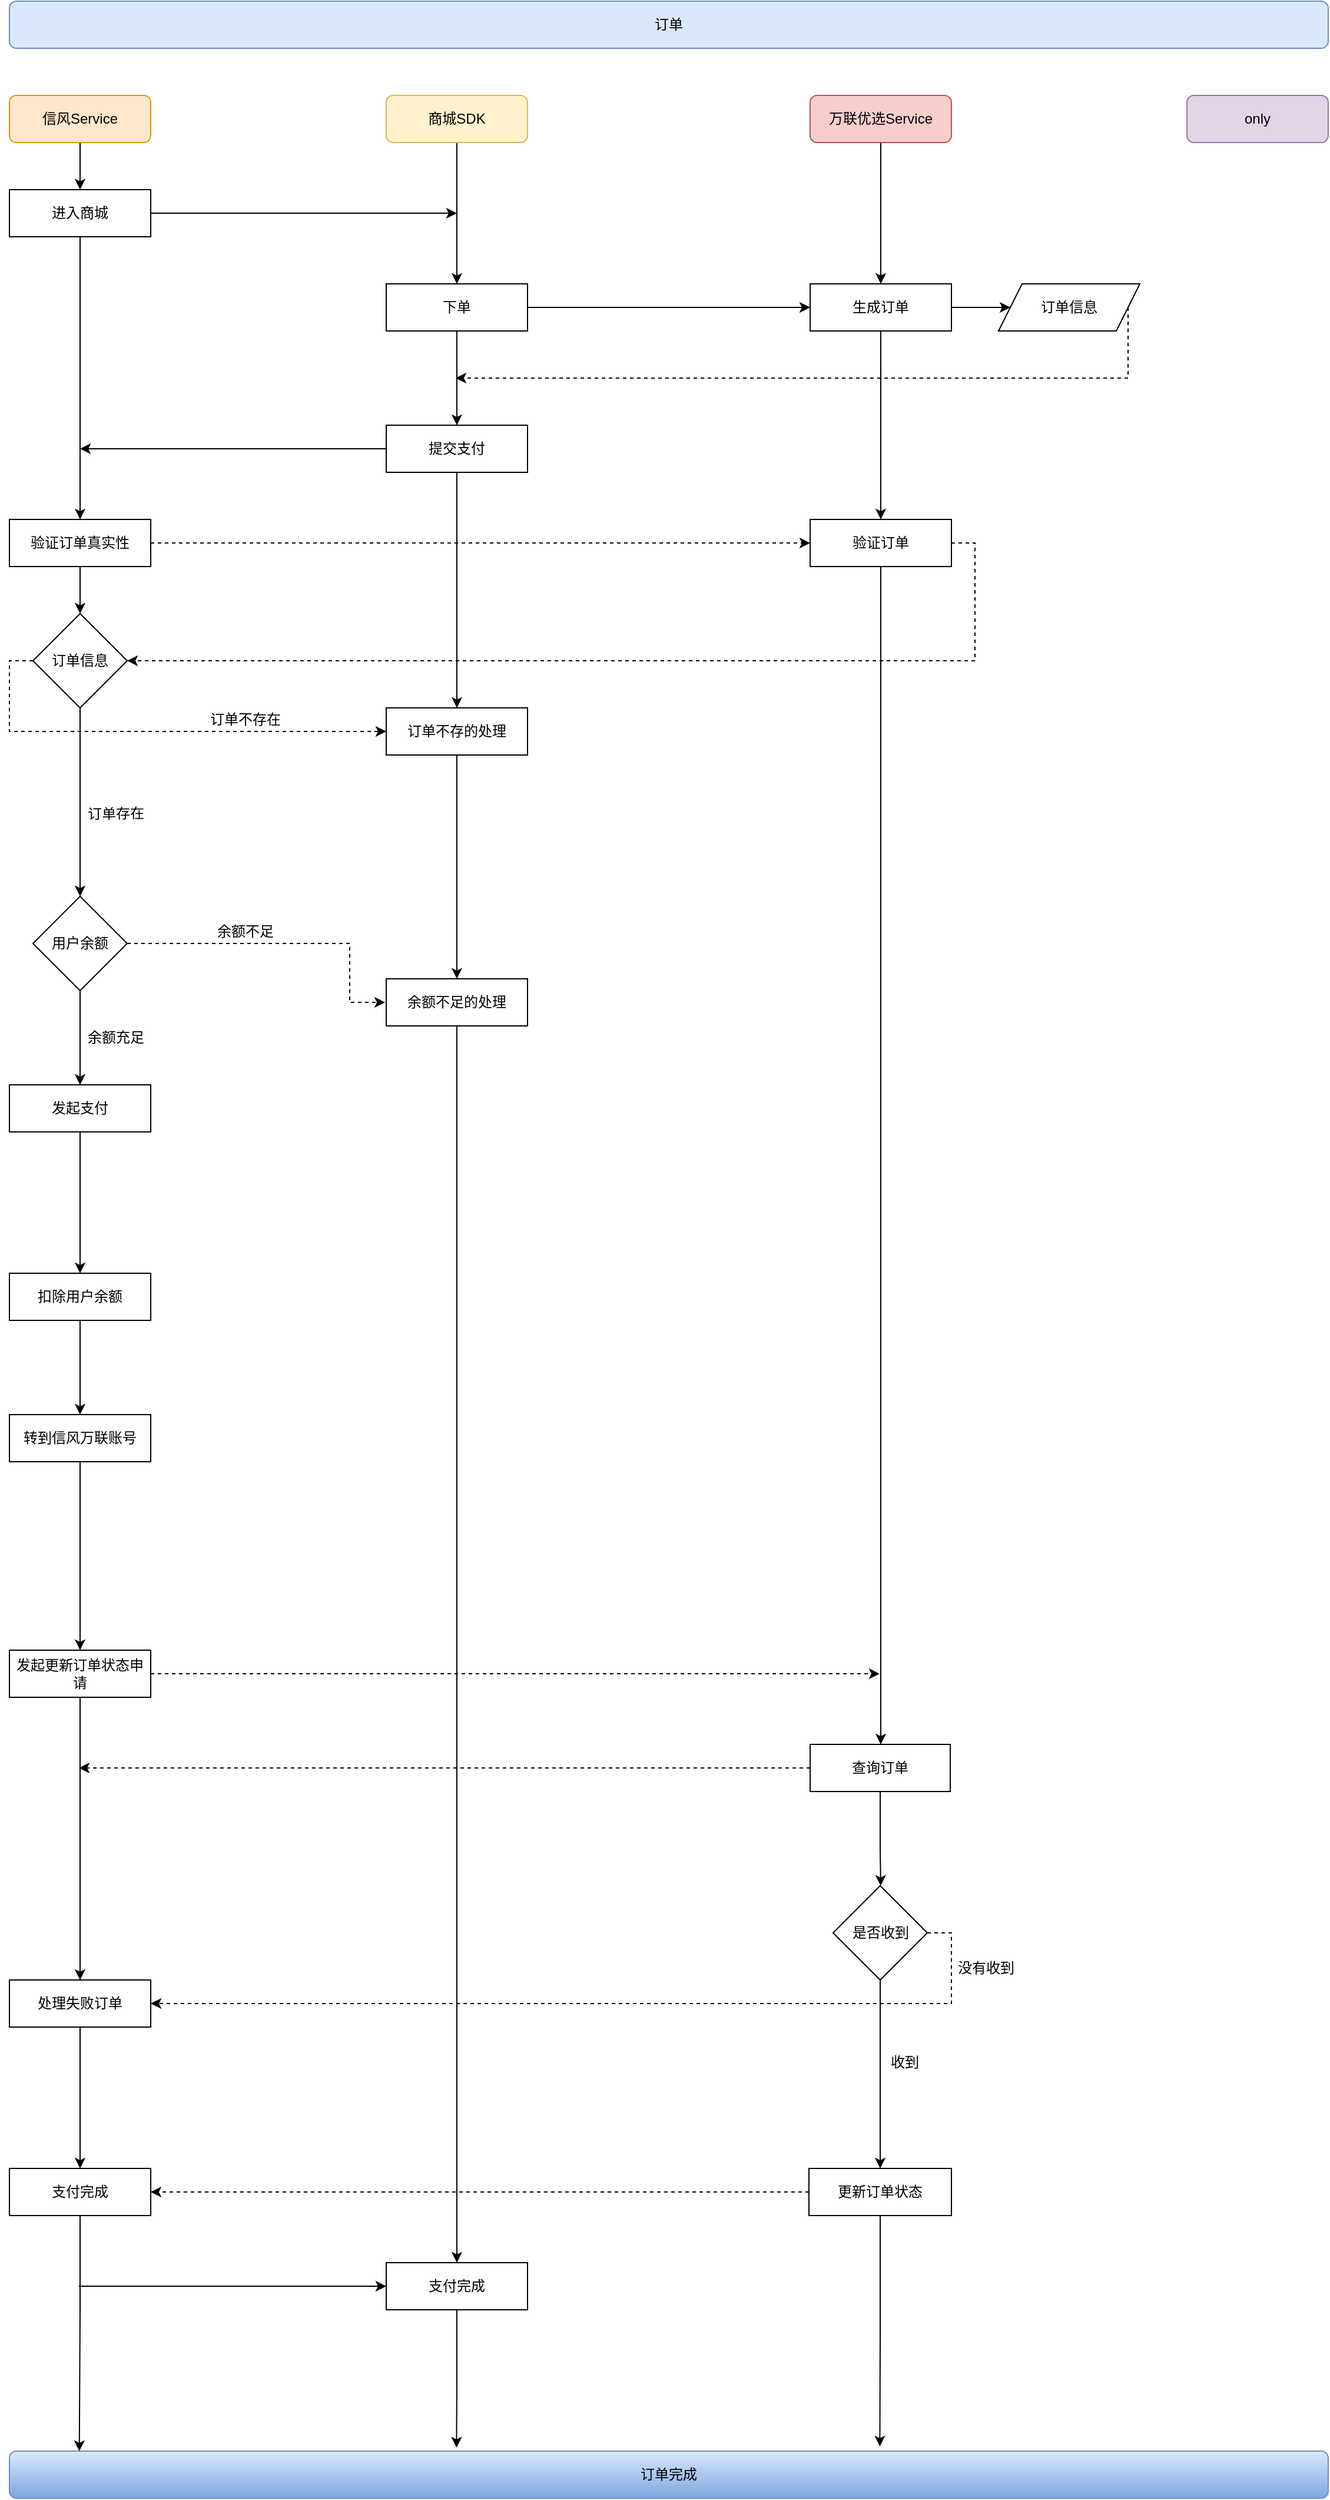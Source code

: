 <mxfile version="13.9.9" type="github" pages="2">
  <diagram id="C5RBs43oDa-KdzZeNtuy" name="订单支付">
    <mxGraphModel dx="1422" dy="794" grid="1" gridSize="10" guides="1" tooltips="1" connect="1" arrows="1" fold="1" page="1" pageScale="1" pageWidth="1200" pageHeight="1920" math="0" shadow="0">
      <root>
        <mxCell id="WIyWlLk6GJQsqaUBKTNV-0" />
        <mxCell id="WIyWlLk6GJQsqaUBKTNV-1" parent="WIyWlLk6GJQsqaUBKTNV-0" />
        <mxCell id="J5XLHRuIDhpoorP-df7e-5" value="订单" style="rounded=1;whiteSpace=wrap;html=1;fontSize=12;glass=0;strokeWidth=1;shadow=0;fillColor=#dae8fc;strokeColor=#6c8ebf;" parent="WIyWlLk6GJQsqaUBKTNV-1" vertex="1">
          <mxGeometry x="81" y="40" width="1120" height="40" as="geometry" />
        </mxCell>
        <mxCell id="-cb7-zarN6fpi-wTe-68-16" style="edgeStyle=orthogonalEdgeStyle;rounded=0;orthogonalLoop=1;jettySize=auto;html=1;exitX=0.5;exitY=1;exitDx=0;exitDy=0;" parent="WIyWlLk6GJQsqaUBKTNV-1" source="-cb7-zarN6fpi-wTe-68-2" edge="1">
          <mxGeometry relative="1" as="geometry">
            <mxPoint x="141" y="200" as="targetPoint" />
          </mxGeometry>
        </mxCell>
        <mxCell id="-cb7-zarN6fpi-wTe-68-2" value="信风Service" style="rounded=1;whiteSpace=wrap;html=1;fillColor=#ffe6cc;strokeColor=#d79b00;" parent="WIyWlLk6GJQsqaUBKTNV-1" vertex="1">
          <mxGeometry x="81" y="120" width="120" height="40" as="geometry" />
        </mxCell>
        <mxCell id="-cb7-zarN6fpi-wTe-68-12" style="edgeStyle=orthogonalEdgeStyle;rounded=0;orthogonalLoop=1;jettySize=auto;html=1;exitX=0.5;exitY=1;exitDx=0;exitDy=0;entryX=0.5;entryY=0;entryDx=0;entryDy=0;" parent="WIyWlLk6GJQsqaUBKTNV-1" source="-cb7-zarN6fpi-wTe-68-3" target="-cb7-zarN6fpi-wTe-68-25" edge="1">
          <mxGeometry relative="1" as="geometry">
            <mxPoint x="821" y="200" as="targetPoint" />
          </mxGeometry>
        </mxCell>
        <mxCell id="-cb7-zarN6fpi-wTe-68-3" value="万联优选Service" style="rounded=1;whiteSpace=wrap;html=1;fillColor=#f8cecc;strokeColor=#b85450;" parent="WIyWlLk6GJQsqaUBKTNV-1" vertex="1">
          <mxGeometry x="761" y="120" width="120" height="40" as="geometry" />
        </mxCell>
        <mxCell id="-cb7-zarN6fpi-wTe-68-13" style="edgeStyle=orthogonalEdgeStyle;rounded=0;orthogonalLoop=1;jettySize=auto;html=1;exitX=0.5;exitY=1;exitDx=0;exitDy=0;" parent="WIyWlLk6GJQsqaUBKTNV-1" source="-cb7-zarN6fpi-wTe-68-4" edge="1">
          <mxGeometry relative="1" as="geometry">
            <mxPoint x="461" y="280" as="targetPoint" />
          </mxGeometry>
        </mxCell>
        <mxCell id="-cb7-zarN6fpi-wTe-68-4" value="商城SDK" style="rounded=1;whiteSpace=wrap;html=1;fillColor=#fff2cc;strokeColor=#d6b656;" parent="WIyWlLk6GJQsqaUBKTNV-1" vertex="1">
          <mxGeometry x="401" y="120" width="120" height="40" as="geometry" />
        </mxCell>
        <mxCell id="J5XLHRuIDhpoorP-df7e-1" value="only" style="rounded=1;whiteSpace=wrap;html=1;fillColor=#e1d5e7;strokeColor=#9673a6;" parent="WIyWlLk6GJQsqaUBKTNV-1" vertex="1">
          <mxGeometry x="1081" y="120" width="120" height="40" as="geometry" />
        </mxCell>
        <mxCell id="-cb7-zarN6fpi-wTe-68-18" style="edgeStyle=orthogonalEdgeStyle;rounded=0;orthogonalLoop=1;jettySize=auto;html=1;exitX=1;exitY=0.5;exitDx=0;exitDy=0;" parent="WIyWlLk6GJQsqaUBKTNV-1" source="-cb7-zarN6fpi-wTe-68-17" edge="1">
          <mxGeometry relative="1" as="geometry">
            <mxPoint x="461" y="220" as="targetPoint" />
          </mxGeometry>
        </mxCell>
        <mxCell id="-cb7-zarN6fpi-wTe-68-35" style="edgeStyle=orthogonalEdgeStyle;rounded=0;orthogonalLoop=1;jettySize=auto;html=1;exitX=0.5;exitY=1;exitDx=0;exitDy=0;strokeColor=#000000;" parent="WIyWlLk6GJQsqaUBKTNV-1" source="-cb7-zarN6fpi-wTe-68-17" edge="1">
          <mxGeometry relative="1" as="geometry">
            <mxPoint x="141" y="480" as="targetPoint" />
          </mxGeometry>
        </mxCell>
        <mxCell id="-cb7-zarN6fpi-wTe-68-17" value="进入商城" style="whiteSpace=wrap;html=1;" parent="WIyWlLk6GJQsqaUBKTNV-1" vertex="1">
          <mxGeometry x="81" y="200" width="120" height="40" as="geometry" />
        </mxCell>
        <mxCell id="-cb7-zarN6fpi-wTe-68-21" style="edgeStyle=orthogonalEdgeStyle;rounded=0;orthogonalLoop=1;jettySize=auto;html=1;exitX=0.5;exitY=1;exitDx=0;exitDy=0;" parent="WIyWlLk6GJQsqaUBKTNV-1" edge="1">
          <mxGeometry relative="1" as="geometry">
            <mxPoint x="461" y="380" as="sourcePoint" />
            <mxPoint x="461" y="380" as="targetPoint" />
          </mxGeometry>
        </mxCell>
        <mxCell id="-cb7-zarN6fpi-wTe-68-22" style="edgeStyle=orthogonalEdgeStyle;rounded=0;orthogonalLoop=1;jettySize=auto;html=1;exitX=0.5;exitY=1;exitDx=0;exitDy=0;" parent="WIyWlLk6GJQsqaUBKTNV-1" edge="1">
          <mxGeometry relative="1" as="geometry">
            <mxPoint x="461" y="380" as="sourcePoint" />
            <mxPoint x="461" y="380" as="targetPoint" />
          </mxGeometry>
        </mxCell>
        <mxCell id="-cb7-zarN6fpi-wTe-68-26" style="edgeStyle=orthogonalEdgeStyle;rounded=0;orthogonalLoop=1;jettySize=auto;html=1;exitX=1;exitY=0.5;exitDx=0;exitDy=0;entryX=0;entryY=0.5;entryDx=0;entryDy=0;" parent="WIyWlLk6GJQsqaUBKTNV-1" source="-cb7-zarN6fpi-wTe-68-24" target="-cb7-zarN6fpi-wTe-68-25" edge="1">
          <mxGeometry relative="1" as="geometry" />
        </mxCell>
        <mxCell id="-cb7-zarN6fpi-wTe-68-29" style="edgeStyle=orthogonalEdgeStyle;rounded=0;orthogonalLoop=1;jettySize=auto;html=1;exitX=0.5;exitY=1;exitDx=0;exitDy=0;" parent="WIyWlLk6GJQsqaUBKTNV-1" source="-cb7-zarN6fpi-wTe-68-24" edge="1">
          <mxGeometry relative="1" as="geometry">
            <mxPoint x="461" y="400" as="targetPoint" />
          </mxGeometry>
        </mxCell>
        <mxCell id="-cb7-zarN6fpi-wTe-68-24" value="下单" style="rounded=0;whiteSpace=wrap;html=1;" parent="WIyWlLk6GJQsqaUBKTNV-1" vertex="1">
          <mxGeometry x="401" y="280" width="120" height="40" as="geometry" />
        </mxCell>
        <mxCell id="-cb7-zarN6fpi-wTe-68-30" style="edgeStyle=orthogonalEdgeStyle;rounded=0;orthogonalLoop=1;jettySize=auto;html=1;exitX=1;exitY=0.5;exitDx=0;exitDy=0;entryX=0;entryY=0.5;entryDx=0;entryDy=0;" parent="WIyWlLk6GJQsqaUBKTNV-1" source="-cb7-zarN6fpi-wTe-68-25" target="-cb7-zarN6fpi-wTe-68-28" edge="1">
          <mxGeometry relative="1" as="geometry" />
        </mxCell>
        <mxCell id="-cb7-zarN6fpi-wTe-68-32" style="edgeStyle=orthogonalEdgeStyle;rounded=0;orthogonalLoop=1;jettySize=auto;html=1;exitX=0.5;exitY=1;exitDx=0;exitDy=0;" parent="WIyWlLk6GJQsqaUBKTNV-1" source="-cb7-zarN6fpi-wTe-68-25" edge="1">
          <mxGeometry relative="1" as="geometry">
            <mxPoint x="821" y="480" as="targetPoint" />
          </mxGeometry>
        </mxCell>
        <mxCell id="-cb7-zarN6fpi-wTe-68-25" value="生成订单" style="whiteSpace=wrap;html=1;" parent="WIyWlLk6GJQsqaUBKTNV-1" vertex="1">
          <mxGeometry x="761" y="280" width="120" height="40" as="geometry" />
        </mxCell>
        <mxCell id="-cb7-zarN6fpi-wTe-68-105" style="edgeStyle=orthogonalEdgeStyle;rounded=0;orthogonalLoop=1;jettySize=auto;html=1;exitX=1;exitY=0.5;exitDx=0;exitDy=0;strokeColor=#000000;dashed=1;" parent="WIyWlLk6GJQsqaUBKTNV-1" source="-cb7-zarN6fpi-wTe-68-28" edge="1">
          <mxGeometry relative="1" as="geometry">
            <mxPoint x="460" y="360" as="targetPoint" />
            <Array as="points">
              <mxPoint x="1031" y="360" />
              <mxPoint x="560" y="360" />
            </Array>
          </mxGeometry>
        </mxCell>
        <mxCell id="-cb7-zarN6fpi-wTe-68-28" value="订单信息" style="shape=parallelogram;perimeter=parallelogramPerimeter;whiteSpace=wrap;html=1;fixedSize=1;" parent="WIyWlLk6GJQsqaUBKTNV-1" vertex="1">
          <mxGeometry x="921" y="280" width="120" height="40" as="geometry" />
        </mxCell>
        <mxCell id="-cb7-zarN6fpi-wTe-68-42" style="edgeStyle=orthogonalEdgeStyle;rounded=0;orthogonalLoop=1;jettySize=auto;html=1;exitX=0.5;exitY=1;exitDx=0;exitDy=0;strokeColor=#000000;entryX=0.5;entryY=0;entryDx=0;entryDy=0;" parent="WIyWlLk6GJQsqaUBKTNV-1" source="-cb7-zarN6fpi-wTe-68-34" target="-cb7-zarN6fpi-wTe-68-62" edge="1">
          <mxGeometry relative="1" as="geometry">
            <mxPoint x="461" y="630" as="targetPoint" />
          </mxGeometry>
        </mxCell>
        <mxCell id="-cb7-zarN6fpi-wTe-68-49" style="edgeStyle=orthogonalEdgeStyle;rounded=0;orthogonalLoop=1;jettySize=auto;html=1;exitX=0;exitY=0.5;exitDx=0;exitDy=0;strokeColor=#000000;" parent="WIyWlLk6GJQsqaUBKTNV-1" source="-cb7-zarN6fpi-wTe-68-34" edge="1">
          <mxGeometry relative="1" as="geometry">
            <mxPoint x="141" y="420" as="targetPoint" />
          </mxGeometry>
        </mxCell>
        <mxCell id="-cb7-zarN6fpi-wTe-68-34" value="提交支付" style="rounded=0;whiteSpace=wrap;html=1;" parent="WIyWlLk6GJQsqaUBKTNV-1" vertex="1">
          <mxGeometry x="401" y="400" width="120" height="40" as="geometry" />
        </mxCell>
        <mxCell id="-cb7-zarN6fpi-wTe-68-52" style="edgeStyle=orthogonalEdgeStyle;rounded=0;orthogonalLoop=1;jettySize=auto;html=1;exitX=1;exitY=0.5;exitDx=0;exitDy=0;strokeColor=#000000;entryX=0;entryY=0.5;entryDx=0;entryDy=0;entryPerimeter=0;dashed=1;" parent="WIyWlLk6GJQsqaUBKTNV-1" source="-cb7-zarN6fpi-wTe-68-51" target="-cb7-zarN6fpi-wTe-68-53" edge="1">
          <mxGeometry relative="1" as="geometry">
            <mxPoint x="751" y="500" as="targetPoint" />
          </mxGeometry>
        </mxCell>
        <mxCell id="-cb7-zarN6fpi-wTe-68-55" style="edgeStyle=orthogonalEdgeStyle;rounded=0;orthogonalLoop=1;jettySize=auto;html=1;exitX=0.5;exitY=1;exitDx=0;exitDy=0;strokeColor=#000000;" parent="WIyWlLk6GJQsqaUBKTNV-1" source="-cb7-zarN6fpi-wTe-68-51" edge="1">
          <mxGeometry relative="1" as="geometry">
            <mxPoint x="141" y="560" as="targetPoint" />
          </mxGeometry>
        </mxCell>
        <mxCell id="-cb7-zarN6fpi-wTe-68-51" value="验证订单真实性" style="rounded=0;whiteSpace=wrap;html=1;" parent="WIyWlLk6GJQsqaUBKTNV-1" vertex="1">
          <mxGeometry x="81" y="480" width="120" height="40" as="geometry" />
        </mxCell>
        <mxCell id="-cb7-zarN6fpi-wTe-68-54" style="edgeStyle=orthogonalEdgeStyle;rounded=0;orthogonalLoop=1;jettySize=auto;html=1;exitX=0.5;exitY=1;exitDx=0;exitDy=0;strokeColor=#000000;" parent="WIyWlLk6GJQsqaUBKTNV-1" source="-cb7-zarN6fpi-wTe-68-53" edge="1">
          <mxGeometry relative="1" as="geometry">
            <mxPoint x="821" y="1520" as="targetPoint" />
          </mxGeometry>
        </mxCell>
        <mxCell id="-cb7-zarN6fpi-wTe-68-57" style="edgeStyle=orthogonalEdgeStyle;rounded=0;orthogonalLoop=1;jettySize=auto;html=1;exitX=1;exitY=0.5;exitDx=0;exitDy=0;dashed=1;strokeColor=#000000;" parent="WIyWlLk6GJQsqaUBKTNV-1" source="-cb7-zarN6fpi-wTe-68-53" target="-cb7-zarN6fpi-wTe-68-56" edge="1">
          <mxGeometry relative="1" as="geometry">
            <mxPoint x="191" y="610" as="targetPoint" />
            <Array as="points">
              <mxPoint x="901" y="500" />
              <mxPoint x="901" y="600" />
            </Array>
          </mxGeometry>
        </mxCell>
        <mxCell id="-cb7-zarN6fpi-wTe-68-53" value="验证订单" style="rounded=0;whiteSpace=wrap;html=1;" parent="WIyWlLk6GJQsqaUBKTNV-1" vertex="1">
          <mxGeometry x="761" y="480" width="120" height="40" as="geometry" />
        </mxCell>
        <mxCell id="-cb7-zarN6fpi-wTe-68-58" style="edgeStyle=orthogonalEdgeStyle;rounded=0;orthogonalLoop=1;jettySize=auto;html=1;exitX=0.5;exitY=1;exitDx=0;exitDy=0;strokeColor=#000000;" parent="WIyWlLk6GJQsqaUBKTNV-1" source="-cb7-zarN6fpi-wTe-68-56" edge="1">
          <mxGeometry relative="1" as="geometry">
            <mxPoint x="141" y="800" as="targetPoint" />
          </mxGeometry>
        </mxCell>
        <mxCell id="-cb7-zarN6fpi-wTe-68-60" style="edgeStyle=orthogonalEdgeStyle;rounded=0;orthogonalLoop=1;jettySize=auto;html=1;exitX=0;exitY=0.5;exitDx=0;exitDy=0;strokeColor=#000000;dashed=1;" parent="WIyWlLk6GJQsqaUBKTNV-1" source="-cb7-zarN6fpi-wTe-68-56" target="-cb7-zarN6fpi-wTe-68-62" edge="1">
          <mxGeometry relative="1" as="geometry">
            <mxPoint x="361" y="670" as="targetPoint" />
            <Array as="points">
              <mxPoint x="81" y="600" />
              <mxPoint x="81" y="660" />
            </Array>
          </mxGeometry>
        </mxCell>
        <mxCell id="-cb7-zarN6fpi-wTe-68-56" value="订单信息" style="rhombus;whiteSpace=wrap;html=1;" parent="WIyWlLk6GJQsqaUBKTNV-1" vertex="1">
          <mxGeometry x="101" y="560" width="80" height="80" as="geometry" />
        </mxCell>
        <mxCell id="-cb7-zarN6fpi-wTe-68-59" value="订单存在" style="text;html=1;align=center;verticalAlign=middle;resizable=0;points=[];autosize=1;rotation=-1;" parent="WIyWlLk6GJQsqaUBKTNV-1" vertex="1">
          <mxGeometry x="141" y="720" width="60" height="20" as="geometry" />
        </mxCell>
        <mxCell id="-cb7-zarN6fpi-wTe-68-61" value="订单不存在" style="text;html=1;align=center;verticalAlign=middle;resizable=0;points=[];autosize=1;" parent="WIyWlLk6GJQsqaUBKTNV-1" vertex="1">
          <mxGeometry x="241" y="640" width="80" height="20" as="geometry" />
        </mxCell>
        <mxCell id="-cb7-zarN6fpi-wTe-68-63" style="edgeStyle=orthogonalEdgeStyle;rounded=0;orthogonalLoop=1;jettySize=auto;html=1;exitX=0.5;exitY=1;exitDx=0;exitDy=0;strokeColor=#000000;entryX=0.5;entryY=0;entryDx=0;entryDy=0;" parent="WIyWlLk6GJQsqaUBKTNV-1" source="-cb7-zarN6fpi-wTe-68-62" target="-cb7-zarN6fpi-wTe-68-67" edge="1">
          <mxGeometry relative="1" as="geometry">
            <mxPoint x="461" y="760" as="targetPoint" />
          </mxGeometry>
        </mxCell>
        <mxCell id="-cb7-zarN6fpi-wTe-68-62" value="订单不存的处理" style="rounded=0;whiteSpace=wrap;html=1;" parent="WIyWlLk6GJQsqaUBKTNV-1" vertex="1">
          <mxGeometry x="401" y="640" width="120" height="40" as="geometry" />
        </mxCell>
        <mxCell id="-cb7-zarN6fpi-wTe-68-69" style="edgeStyle=orthogonalEdgeStyle;rounded=0;orthogonalLoop=1;jettySize=auto;html=1;exitX=0.5;exitY=1;exitDx=0;exitDy=0;strokeColor=#000000;" parent="WIyWlLk6GJQsqaUBKTNV-1" source="-cb7-zarN6fpi-wTe-68-64" edge="1">
          <mxGeometry relative="1" as="geometry">
            <mxPoint x="141" y="960" as="targetPoint" />
          </mxGeometry>
        </mxCell>
        <mxCell id="-cb7-zarN6fpi-wTe-68-108" style="edgeStyle=orthogonalEdgeStyle;rounded=0;orthogonalLoop=1;jettySize=auto;html=1;exitX=1;exitY=0.5;exitDx=0;exitDy=0;dashed=1;strokeColor=#000000;" parent="WIyWlLk6GJQsqaUBKTNV-1" source="-cb7-zarN6fpi-wTe-68-64" edge="1">
          <mxGeometry relative="1" as="geometry">
            <mxPoint x="400" y="890" as="targetPoint" />
            <Array as="points">
              <mxPoint x="370" y="840" />
              <mxPoint x="370" y="890" />
            </Array>
          </mxGeometry>
        </mxCell>
        <mxCell id="-cb7-zarN6fpi-wTe-68-64" value="用户余额" style="rhombus;whiteSpace=wrap;html=1;" parent="WIyWlLk6GJQsqaUBKTNV-1" vertex="1">
          <mxGeometry x="101" y="800" width="80" height="80" as="geometry" />
        </mxCell>
        <mxCell id="-cb7-zarN6fpi-wTe-68-66" value="余额不足" style="text;html=1;align=center;verticalAlign=middle;resizable=0;points=[];autosize=1;" parent="WIyWlLk6GJQsqaUBKTNV-1" vertex="1">
          <mxGeometry x="251" y="820" width="60" height="20" as="geometry" />
        </mxCell>
        <mxCell id="-cb7-zarN6fpi-wTe-68-67" value="余额不足的处理" style="rounded=0;whiteSpace=wrap;html=1;" parent="WIyWlLk6GJQsqaUBKTNV-1" vertex="1">
          <mxGeometry x="401" y="870" width="120" height="40" as="geometry" />
        </mxCell>
        <mxCell id="-cb7-zarN6fpi-wTe-68-70" value="余额充足" style="text;html=1;align=center;verticalAlign=middle;resizable=0;points=[];autosize=1;" parent="WIyWlLk6GJQsqaUBKTNV-1" vertex="1">
          <mxGeometry x="141" y="910" width="60" height="20" as="geometry" />
        </mxCell>
        <mxCell id="qKh8tYnOPHwGFBRru-mF-0" style="edgeStyle=orthogonalEdgeStyle;rounded=0;orthogonalLoop=1;jettySize=auto;html=1;exitX=0.5;exitY=1;exitDx=0;exitDy=0;" edge="1" parent="WIyWlLk6GJQsqaUBKTNV-1" source="-cb7-zarN6fpi-wTe-68-71" target="-cb7-zarN6fpi-wTe-68-86">
          <mxGeometry relative="1" as="geometry" />
        </mxCell>
        <mxCell id="-cb7-zarN6fpi-wTe-68-71" value="发起支付" style="rounded=0;whiteSpace=wrap;html=1;" parent="WIyWlLk6GJQsqaUBKTNV-1" vertex="1">
          <mxGeometry x="81" y="960" width="120" height="40" as="geometry" />
        </mxCell>
        <mxCell id="-cb7-zarN6fpi-wTe-68-87" style="edgeStyle=orthogonalEdgeStyle;rounded=0;orthogonalLoop=1;jettySize=auto;html=1;exitX=0.5;exitY=1;exitDx=0;exitDy=0;strokeColor=#000000;" parent="WIyWlLk6GJQsqaUBKTNV-1" source="-cb7-zarN6fpi-wTe-68-67" edge="1">
          <mxGeometry relative="1" as="geometry">
            <mxPoint x="461" y="1960" as="targetPoint" />
            <mxPoint x="461" y="1220" as="sourcePoint" />
          </mxGeometry>
        </mxCell>
        <mxCell id="qKh8tYnOPHwGFBRru-mF-2" style="edgeStyle=orthogonalEdgeStyle;rounded=0;orthogonalLoop=1;jettySize=auto;html=1;exitX=0.5;exitY=1;exitDx=0;exitDy=0;entryX=0.5;entryY=0;entryDx=0;entryDy=0;" edge="1" parent="WIyWlLk6GJQsqaUBKTNV-1" source="-cb7-zarN6fpi-wTe-68-86" target="qKh8tYnOPHwGFBRru-mF-1">
          <mxGeometry relative="1" as="geometry" />
        </mxCell>
        <mxCell id="-cb7-zarN6fpi-wTe-68-86" value="扣除用户余额" style="rounded=0;whiteSpace=wrap;html=1;" parent="WIyWlLk6GJQsqaUBKTNV-1" vertex="1">
          <mxGeometry x="81" y="1120" width="120" height="40" as="geometry" />
        </mxCell>
        <mxCell id="-cb7-zarN6fpi-wTe-68-91" style="edgeStyle=orthogonalEdgeStyle;rounded=0;orthogonalLoop=1;jettySize=auto;html=1;exitX=1;exitY=0.5;exitDx=0;exitDy=0;strokeColor=#000000;dashed=1;" parent="WIyWlLk6GJQsqaUBKTNV-1" source="-cb7-zarN6fpi-wTe-68-89" edge="1">
          <mxGeometry relative="1" as="geometry">
            <mxPoint x="820" y="1460" as="targetPoint" />
          </mxGeometry>
        </mxCell>
        <mxCell id="-cb7-zarN6fpi-wTe-68-93" style="edgeStyle=orthogonalEdgeStyle;rounded=0;orthogonalLoop=1;jettySize=auto;html=1;exitX=0.5;exitY=1;exitDx=0;exitDy=0;strokeColor=#000000;entryX=0.5;entryY=0;entryDx=0;entryDy=0;" parent="WIyWlLk6GJQsqaUBKTNV-1" source="-cb7-zarN6fpi-wTe-68-89" target="UZ5ZGeH2ipwweB1KEjQ_-11" edge="1">
          <mxGeometry relative="1" as="geometry">
            <mxPoint x="141" y="1710" as="targetPoint" />
          </mxGeometry>
        </mxCell>
        <mxCell id="-cb7-zarN6fpi-wTe-68-89" value="发起更新订单状态申请" style="rounded=0;whiteSpace=wrap;html=1;" parent="WIyWlLk6GJQsqaUBKTNV-1" vertex="1">
          <mxGeometry x="81" y="1440" width="120" height="40" as="geometry" />
        </mxCell>
        <mxCell id="-cb7-zarN6fpi-wTe-68-99" value="订单完成" style="rounded=1;whiteSpace=wrap;html=1;fontSize=12;glass=0;strokeWidth=1;shadow=0;fillColor=#dae8fc;strokeColor=#6c8ebf;gradientColor=#7ea6e0;" parent="WIyWlLk6GJQsqaUBKTNV-1" vertex="1">
          <mxGeometry x="81" y="2120" width="1120" height="40" as="geometry" />
        </mxCell>
        <mxCell id="UZ5ZGeH2ipwweB1KEjQ_-3" style="edgeStyle=orthogonalEdgeStyle;rounded=0;orthogonalLoop=1;jettySize=auto;html=1;exitX=0.5;exitY=1;exitDx=0;exitDy=0;" parent="WIyWlLk6GJQsqaUBKTNV-1" source="UZ5ZGeH2ipwweB1KEjQ_-0" edge="1">
          <mxGeometry relative="1" as="geometry">
            <mxPoint x="821" y="1640" as="targetPoint" />
            <Array as="points">
              <mxPoint x="821" y="1610" />
              <mxPoint x="821" y="1610" />
            </Array>
          </mxGeometry>
        </mxCell>
        <mxCell id="0ls1U6nJ8uNOwXyGQSj9-0" style="edgeStyle=orthogonalEdgeStyle;rounded=0;orthogonalLoop=1;jettySize=auto;html=1;exitX=0;exitY=0.5;exitDx=0;exitDy=0;dashed=1;" parent="WIyWlLk6GJQsqaUBKTNV-1" source="UZ5ZGeH2ipwweB1KEjQ_-0" edge="1">
          <mxGeometry relative="1" as="geometry">
            <mxPoint x="140" y="1540" as="targetPoint" />
          </mxGeometry>
        </mxCell>
        <mxCell id="UZ5ZGeH2ipwweB1KEjQ_-0" value="查询订单" style="whiteSpace=wrap;html=1;" parent="WIyWlLk6GJQsqaUBKTNV-1" vertex="1">
          <mxGeometry x="761" y="1520" width="119" height="40" as="geometry" />
        </mxCell>
        <mxCell id="UZ5ZGeH2ipwweB1KEjQ_-8" style="edgeStyle=orthogonalEdgeStyle;rounded=0;orthogonalLoop=1;jettySize=auto;html=1;exitX=0.5;exitY=1;exitDx=0;exitDy=0;entryX=0.5;entryY=0;entryDx=0;entryDy=0;" parent="WIyWlLk6GJQsqaUBKTNV-1" source="UZ5ZGeH2ipwweB1KEjQ_-5" target="UZ5ZGeH2ipwweB1KEjQ_-14" edge="1">
          <mxGeometry relative="1" as="geometry">
            <mxPoint x="821" y="1800" as="targetPoint" />
            <Array as="points">
              <mxPoint x="821" y="1820" />
              <mxPoint x="821" y="1820" />
            </Array>
          </mxGeometry>
        </mxCell>
        <mxCell id="UZ5ZGeH2ipwweB1KEjQ_-12" style="edgeStyle=orthogonalEdgeStyle;rounded=0;orthogonalLoop=1;jettySize=auto;html=1;exitX=1;exitY=0.5;exitDx=0;exitDy=0;entryX=1;entryY=0.5;entryDx=0;entryDy=0;dashed=1;" parent="WIyWlLk6GJQsqaUBKTNV-1" source="UZ5ZGeH2ipwweB1KEjQ_-5" target="UZ5ZGeH2ipwweB1KEjQ_-11" edge="1">
          <mxGeometry relative="1" as="geometry">
            <mxPoint x="290" y="1745" as="targetPoint" />
            <Array as="points">
              <mxPoint x="881" y="1680" />
              <mxPoint x="881" y="1740" />
            </Array>
          </mxGeometry>
        </mxCell>
        <mxCell id="UZ5ZGeH2ipwweB1KEjQ_-5" value="是否收到" style="rhombus;whiteSpace=wrap;html=1;" parent="WIyWlLk6GJQsqaUBKTNV-1" vertex="1">
          <mxGeometry x="780.5" y="1640" width="80" height="80" as="geometry" />
        </mxCell>
        <mxCell id="UZ5ZGeH2ipwweB1KEjQ_-17" style="edgeStyle=orthogonalEdgeStyle;rounded=0;orthogonalLoop=1;jettySize=auto;html=1;exitX=0.5;exitY=1;exitDx=0;exitDy=0;entryX=0.5;entryY=0;entryDx=0;entryDy=0;" parent="WIyWlLk6GJQsqaUBKTNV-1" source="UZ5ZGeH2ipwweB1KEjQ_-11" target="UZ5ZGeH2ipwweB1KEjQ_-16" edge="1">
          <mxGeometry relative="1" as="geometry" />
        </mxCell>
        <mxCell id="UZ5ZGeH2ipwweB1KEjQ_-11" value="处理失败订单" style="whiteSpace=wrap;html=1;" parent="WIyWlLk6GJQsqaUBKTNV-1" vertex="1">
          <mxGeometry x="81" y="1720" width="120" height="40" as="geometry" />
        </mxCell>
        <mxCell id="UZ5ZGeH2ipwweB1KEjQ_-13" value="没有收到" style="text;html=1;align=center;verticalAlign=middle;resizable=0;points=[];autosize=1;" parent="WIyWlLk6GJQsqaUBKTNV-1" vertex="1">
          <mxGeometry x="880" y="1700" width="60" height="20" as="geometry" />
        </mxCell>
        <mxCell id="UZ5ZGeH2ipwweB1KEjQ_-23" style="edgeStyle=orthogonalEdgeStyle;rounded=0;orthogonalLoop=1;jettySize=auto;html=1;exitX=0;exitY=0.5;exitDx=0;exitDy=0;entryX=1;entryY=0.5;entryDx=0;entryDy=0;dashed=1;" parent="WIyWlLk6GJQsqaUBKTNV-1" source="UZ5ZGeH2ipwweB1KEjQ_-14" target="UZ5ZGeH2ipwweB1KEjQ_-16" edge="1">
          <mxGeometry relative="1" as="geometry" />
        </mxCell>
        <mxCell id="UZ5ZGeH2ipwweB1KEjQ_-27" style="edgeStyle=orthogonalEdgeStyle;rounded=0;orthogonalLoop=1;jettySize=auto;html=1;exitX=0.5;exitY=1;exitDx=0;exitDy=0;entryX=0.66;entryY=-0.1;entryDx=0;entryDy=0;entryPerimeter=0;" parent="WIyWlLk6GJQsqaUBKTNV-1" source="UZ5ZGeH2ipwweB1KEjQ_-14" target="-cb7-zarN6fpi-wTe-68-99" edge="1">
          <mxGeometry relative="1" as="geometry" />
        </mxCell>
        <mxCell id="UZ5ZGeH2ipwweB1KEjQ_-14" value="更新订单状态" style="whiteSpace=wrap;html=1;" parent="WIyWlLk6GJQsqaUBKTNV-1" vertex="1">
          <mxGeometry x="760" y="1880" width="121" height="40" as="geometry" />
        </mxCell>
        <mxCell id="UZ5ZGeH2ipwweB1KEjQ_-21" style="edgeStyle=orthogonalEdgeStyle;rounded=0;orthogonalLoop=1;jettySize=auto;html=1;exitX=0.5;exitY=1;exitDx=0;exitDy=0;entryX=0.053;entryY=0;entryDx=0;entryDy=0;entryPerimeter=0;" parent="WIyWlLk6GJQsqaUBKTNV-1" source="UZ5ZGeH2ipwweB1KEjQ_-16" target="-cb7-zarN6fpi-wTe-68-99" edge="1">
          <mxGeometry relative="1" as="geometry">
            <mxPoint x="140" y="2080" as="targetPoint" />
            <Array as="points">
              <mxPoint x="141" y="2000" />
            </Array>
          </mxGeometry>
        </mxCell>
        <mxCell id="UZ5ZGeH2ipwweB1KEjQ_-16" value="支付完成" style="whiteSpace=wrap;html=1;" parent="WIyWlLk6GJQsqaUBKTNV-1" vertex="1">
          <mxGeometry x="81" y="1880" width="120" height="40" as="geometry" />
        </mxCell>
        <mxCell id="UZ5ZGeH2ipwweB1KEjQ_-19" value="收到" style="text;html=1;align=center;verticalAlign=middle;resizable=0;points=[];autosize=1;" parent="WIyWlLk6GJQsqaUBKTNV-1" vertex="1">
          <mxGeometry x="820.5" y="1780" width="40" height="20" as="geometry" />
        </mxCell>
        <mxCell id="UZ5ZGeH2ipwweB1KEjQ_-26" style="edgeStyle=orthogonalEdgeStyle;rounded=0;orthogonalLoop=1;jettySize=auto;html=1;exitX=0.5;exitY=1;exitDx=0;exitDy=0;entryX=0.339;entryY=-0.075;entryDx=0;entryDy=0;entryPerimeter=0;" parent="WIyWlLk6GJQsqaUBKTNV-1" source="UZ5ZGeH2ipwweB1KEjQ_-20" target="-cb7-zarN6fpi-wTe-68-99" edge="1">
          <mxGeometry relative="1" as="geometry" />
        </mxCell>
        <mxCell id="UZ5ZGeH2ipwweB1KEjQ_-20" value="支付完成" style="whiteSpace=wrap;html=1;" parent="WIyWlLk6GJQsqaUBKTNV-1" vertex="1">
          <mxGeometry x="401" y="1960" width="120" height="40" as="geometry" />
        </mxCell>
        <mxCell id="UZ5ZGeH2ipwweB1KEjQ_-24" value="" style="endArrow=classic;html=1;entryX=0;entryY=0.5;entryDx=0;entryDy=0;" parent="WIyWlLk6GJQsqaUBKTNV-1" target="UZ5ZGeH2ipwweB1KEjQ_-20" edge="1">
          <mxGeometry width="50" height="50" relative="1" as="geometry">
            <mxPoint x="140" y="1980" as="sourcePoint" />
            <mxPoint x="750" y="1990" as="targetPoint" />
          </mxGeometry>
        </mxCell>
        <mxCell id="qKh8tYnOPHwGFBRru-mF-3" style="edgeStyle=orthogonalEdgeStyle;rounded=0;orthogonalLoop=1;jettySize=auto;html=1;exitX=0.5;exitY=1;exitDx=0;exitDy=0;" edge="1" parent="WIyWlLk6GJQsqaUBKTNV-1" source="qKh8tYnOPHwGFBRru-mF-1" target="-cb7-zarN6fpi-wTe-68-89">
          <mxGeometry relative="1" as="geometry" />
        </mxCell>
        <mxCell id="qKh8tYnOPHwGFBRru-mF-1" value="转到信风万联账号" style="whiteSpace=wrap;html=1;" vertex="1" parent="WIyWlLk6GJQsqaUBKTNV-1">
          <mxGeometry x="81" y="1240" width="120" height="40" as="geometry" />
        </mxCell>
      </root>
    </mxGraphModel>
  </diagram>
  <diagram id="kbZ2DYcXC1RZ9mf4_zoG" name="登录授权">
    <mxGraphModel dx="2322" dy="794" grid="1" gridSize="10" guides="1" tooltips="1" connect="1" arrows="1" fold="1" page="1" pageScale="1" pageWidth="900" pageHeight="1600" math="0" shadow="0">
      <root>
        <mxCell id="CIWTvf6S3Ys4PnOb3jQu-0" />
        <mxCell id="CIWTvf6S3Ys4PnOb3jQu-1" parent="CIWTvf6S3Ys4PnOb3jQu-0" />
        <mxCell id="dv6VyUSKySuK1FAYExE9-1" style="edgeStyle=orthogonalEdgeStyle;rounded=0;orthogonalLoop=1;jettySize=auto;html=1;exitX=0.75;exitY=1;exitDx=0;exitDy=0;" edge="1" parent="CIWTvf6S3Ys4PnOb3jQu-1" target="dv6VyUSKySuK1FAYExE9-6">
          <mxGeometry relative="1" as="geometry">
            <Array as="points">
              <mxPoint x="-60" y="110" />
            </Array>
            <mxPoint x="-58.5" y="110" as="sourcePoint" />
          </mxGeometry>
        </mxCell>
        <mxCell id="dv6VyUSKySuK1FAYExE9-4" value="" style="group" vertex="1" connectable="0" parent="CIWTvf6S3Ys4PnOb3jQu-1">
          <mxGeometry x="-539.5" y="50" width="630" height="200" as="geometry" />
        </mxCell>
        <mxCell id="dv6VyUSKySuK1FAYExE9-5" value="信封" style="rounded=0;whiteSpace=wrap;html=1;fillColor=#fff2cc;strokeColor=#d6b656;" vertex="1" parent="dv6VyUSKySuK1FAYExE9-4">
          <mxGeometry x="100" y="140" width="120" height="60" as="geometry" />
        </mxCell>
        <mxCell id="dv6VyUSKySuK1FAYExE9-6" value="万联优选" style="whiteSpace=wrap;html=1;fillColor=#f8cecc;strokeColor=#b85450;" vertex="1" parent="dv6VyUSKySuK1FAYExE9-4">
          <mxGeometry x="411" y="140" width="120" height="60" as="geometry" />
        </mxCell>
        <mxCell id="dv6VyUSKySuK1FAYExE9-39" style="edgeStyle=orthogonalEdgeStyle;rounded=0;orthogonalLoop=1;jettySize=auto;html=1;entryX=0.5;entryY=0;entryDx=0;entryDy=0;" edge="1" parent="dv6VyUSKySuK1FAYExE9-4" target="dv6VyUSKySuK1FAYExE9-5">
          <mxGeometry relative="1" as="geometry">
            <mxPoint x="169.5" y="60" as="sourcePoint" />
            <Array as="points">
              <mxPoint x="158" y="60" />
              <mxPoint x="158" y="100" />
              <mxPoint x="160" y="100" />
            </Array>
          </mxGeometry>
        </mxCell>
        <mxCell id="dv6VyUSKySuK1FAYExE9-7" value="授权" style="rounded=0;whiteSpace=wrap;html=1;fillColor=#dae8fc;strokeColor=#6c8ebf;" vertex="1" parent="dv6VyUSKySuK1FAYExE9-4">
          <mxGeometry width="630" height="60" as="geometry" />
        </mxCell>
        <mxCell id="dv6VyUSKySuK1FAYExE9-9" style="edgeStyle=orthogonalEdgeStyle;rounded=0;orthogonalLoop=1;jettySize=auto;html=1;exitX=0.5;exitY=1;exitDx=0;exitDy=0;" edge="1" parent="CIWTvf6S3Ys4PnOb3jQu-1" source="dv6VyUSKySuK1FAYExE9-11">
          <mxGeometry relative="1" as="geometry">
            <mxPoint x="-60" y="610" as="targetPoint" />
          </mxGeometry>
        </mxCell>
        <mxCell id="dv6VyUSKySuK1FAYExE9-10" style="edgeStyle=orthogonalEdgeStyle;rounded=0;orthogonalLoop=1;jettySize=auto;html=1;exitX=1;exitY=0.5;exitDx=0;exitDy=0;entryX=1;entryY=0.5;entryDx=0;entryDy=0;" edge="1" parent="CIWTvf6S3Ys4PnOb3jQu-1" source="dv6VyUSKySuK1FAYExE9-11" target="dv6VyUSKySuK1FAYExE9-15">
          <mxGeometry relative="1" as="geometry">
            <mxPoint x="130" y="790" as="targetPoint" />
            <Array as="points">
              <mxPoint x="120" y="410" />
              <mxPoint x="120" y="830" />
            </Array>
          </mxGeometry>
        </mxCell>
        <mxCell id="dv6VyUSKySuK1FAYExE9-11" value="验证用户" style="rhombus;whiteSpace=wrap;html=1;" vertex="1" parent="CIWTvf6S3Ys4PnOb3jQu-1">
          <mxGeometry x="-100" y="370" width="80" height="80" as="geometry" />
        </mxCell>
        <mxCell id="dv6VyUSKySuK1FAYExE9-12" style="edgeStyle=orthogonalEdgeStyle;rounded=0;orthogonalLoop=1;jettySize=auto;html=1;exitX=0.5;exitY=1;exitDx=0;exitDy=0;entryX=0.5;entryY=0;entryDx=0;entryDy=0;" edge="1" parent="CIWTvf6S3Ys4PnOb3jQu-1" source="dv6VyUSKySuK1FAYExE9-13" target="dv6VyUSKySuK1FAYExE9-15">
          <mxGeometry relative="1" as="geometry">
            <mxPoint x="-60" y="740" as="targetPoint" />
          </mxGeometry>
        </mxCell>
        <mxCell id="dv6VyUSKySuK1FAYExE9-13" value="注册&lt;br&gt;来源信风" style="rounded=0;whiteSpace=wrap;html=1;" vertex="1" parent="CIWTvf6S3Ys4PnOb3jQu-1">
          <mxGeometry x="-120" y="610" width="120" height="60" as="geometry" />
        </mxCell>
        <mxCell id="dv6VyUSKySuK1FAYExE9-52" style="edgeStyle=orthogonalEdgeStyle;rounded=0;orthogonalLoop=1;jettySize=auto;html=1;exitX=1;exitY=0.833;exitDx=0;exitDy=0;exitPerimeter=0;" edge="1" parent="CIWTvf6S3Ys4PnOb3jQu-1" source="dv6VyUSKySuK1FAYExE9-15" target="dv6VyUSKySuK1FAYExE9-51">
          <mxGeometry relative="1" as="geometry">
            <Array as="points">
              <mxPoint x="70" y="850" />
              <mxPoint x="70" y="920" />
            </Array>
          </mxGeometry>
        </mxCell>
        <mxCell id="dv6VyUSKySuK1FAYExE9-15" value="生成token" style="rounded=0;whiteSpace=wrap;html=1;" vertex="1" parent="CIWTvf6S3Ys4PnOb3jQu-1">
          <mxGeometry x="-120" y="800" width="120" height="60" as="geometry" />
        </mxCell>
        <mxCell id="dv6VyUSKySuK1FAYExE9-16" value="Y" style="text;html=1;align=center;verticalAlign=middle;resizable=0;points=[];autosize=1;" vertex="1" parent="CIWTvf6S3Ys4PnOb3jQu-1">
          <mxGeometry x="40" y="390" width="20" height="20" as="geometry" />
        </mxCell>
        <mxCell id="dv6VyUSKySuK1FAYExE9-17" value="返回token" style="endArrow=classic;html=1;exitX=0;exitY=0.5;exitDx=0;exitDy=0;" edge="1" parent="CIWTvf6S3Ys4PnOb3jQu-1" source="dv6VyUSKySuK1FAYExE9-15">
          <mxGeometry x="0.062" relative="1" as="geometry">
            <mxPoint x="-60" y="930" as="sourcePoint" />
            <mxPoint x="-380" y="830" as="targetPoint" />
            <mxPoint as="offset" />
          </mxGeometry>
        </mxCell>
        <mxCell id="dv6VyUSKySuK1FAYExE9-18" value="" style="group" vertex="1" connectable="0" parent="CIWTvf6S3Ys4PnOb3jQu-1">
          <mxGeometry x="-440" y="1420" width="431" height="60" as="geometry" />
        </mxCell>
        <mxCell id="dv6VyUSKySuK1FAYExE9-19" value="万联优选" style="rounded=0;whiteSpace=wrap;html=1;fillColor=#f8cecc;strokeColor=#b85450;" vertex="1" parent="dv6VyUSKySuK1FAYExE9-18">
          <mxGeometry x="311" width="120" height="60" as="geometry" />
        </mxCell>
        <mxCell id="dv6VyUSKySuK1FAYExE9-20" value="&lt;span&gt;信封&lt;/span&gt;" style="rounded=0;whiteSpace=wrap;html=1;fillColor=#fff2cc;strokeColor=#d6b656;" vertex="1" parent="dv6VyUSKySuK1FAYExE9-18">
          <mxGeometry width="120" height="60" as="geometry" />
        </mxCell>
        <mxCell id="dv6VyUSKySuK1FAYExE9-21" style="edgeStyle=orthogonalEdgeStyle;rounded=0;orthogonalLoop=1;jettySize=auto;html=1;exitX=0;exitY=0.5;exitDx=0;exitDy=0;entryX=0.992;entryY=0.388;entryDx=0;entryDy=0;entryPerimeter=0;" edge="1" parent="CIWTvf6S3Ys4PnOb3jQu-1" source="dv6VyUSKySuK1FAYExE9-23" target="dv6VyUSKySuK1FAYExE9-26">
          <mxGeometry relative="1" as="geometry" />
        </mxCell>
        <mxCell id="dv6VyUSKySuK1FAYExE9-40" style="edgeStyle=orthogonalEdgeStyle;rounded=0;orthogonalLoop=1;jettySize=auto;html=1;exitX=0.5;exitY=1;exitDx=0;exitDy=0;" edge="1" parent="CIWTvf6S3Ys4PnOb3jQu-1" source="dv6VyUSKySuK1FAYExE9-23" target="dv6VyUSKySuK1FAYExE9-29">
          <mxGeometry relative="1" as="geometry" />
        </mxCell>
        <mxCell id="dv6VyUSKySuK1FAYExE9-23" value="登录" style="whiteSpace=wrap;html=1;" vertex="1" parent="CIWTvf6S3Ys4PnOb3jQu-1">
          <mxGeometry x="-440" y="310" width="121" height="60" as="geometry" />
        </mxCell>
        <mxCell id="dv6VyUSKySuK1FAYExE9-24" value="N" style="text;html=1;align=center;verticalAlign=middle;resizable=0;points=[];autosize=1;" vertex="1" parent="CIWTvf6S3Ys4PnOb3jQu-1">
          <mxGeometry x="-50" y="540" width="20" height="20" as="geometry" />
        </mxCell>
        <mxCell id="dv6VyUSKySuK1FAYExE9-25" style="edgeStyle=orthogonalEdgeStyle;rounded=0;orthogonalLoop=1;jettySize=auto;html=1;exitX=0;exitY=0.5;exitDx=0;exitDy=0;dashed=1;entryX=0;entryY=0.5;entryDx=0;entryDy=0;" edge="1" parent="CIWTvf6S3Ys4PnOb3jQu-1" source="dv6VyUSKySuK1FAYExE9-26" target="dv6VyUSKySuK1FAYExE9-11">
          <mxGeometry relative="1" as="geometry">
            <mxPoint x="-120" y="410" as="targetPoint" />
            <Array as="points">
              <mxPoint x="-640" y="350" />
              <mxPoint x="-640" y="410" />
            </Array>
          </mxGeometry>
        </mxCell>
        <mxCell id="dv6VyUSKySuK1FAYExE9-26" value="用户id&lt;br&gt;手机号&lt;br&gt;秘钥" style="shape=document;whiteSpace=wrap;html=1;boundedLbl=1;" vertex="1" parent="CIWTvf6S3Ys4PnOb3jQu-1">
          <mxGeometry x="-620" y="310" width="120" height="80" as="geometry" />
        </mxCell>
        <mxCell id="dv6VyUSKySuK1FAYExE9-27" style="edgeStyle=orthogonalEdgeStyle;rounded=0;orthogonalLoop=1;jettySize=auto;html=1;exitX=0;exitY=0.5;exitDx=0;exitDy=0;entryX=1.008;entryY=0.388;entryDx=0;entryDy=0;entryPerimeter=0;" edge="1" parent="CIWTvf6S3Ys4PnOb3jQu-1" source="dv6VyUSKySuK1FAYExE9-29" target="dv6VyUSKySuK1FAYExE9-31">
          <mxGeometry relative="1" as="geometry" />
        </mxCell>
        <mxCell id="dv6VyUSKySuK1FAYExE9-48" style="edgeStyle=orthogonalEdgeStyle;rounded=0;orthogonalLoop=1;jettySize=auto;html=1;exitX=0.5;exitY=1;exitDx=0;exitDy=0;entryX=0.5;entryY=0;entryDx=0;entryDy=0;" edge="1" parent="CIWTvf6S3Ys4PnOb3jQu-1" source="dv6VyUSKySuK1FAYExE9-29" target="dv6VyUSKySuK1FAYExE9-45">
          <mxGeometry relative="1" as="geometry" />
        </mxCell>
        <mxCell id="dv6VyUSKySuK1FAYExE9-29" value="再次验证" style="rounded=0;whiteSpace=wrap;html=1;" vertex="1" parent="CIWTvf6S3Ys4PnOb3jQu-1">
          <mxGeometry x="-440" y="990" width="120" height="60" as="geometry" />
        </mxCell>
        <mxCell id="dv6VyUSKySuK1FAYExE9-30" style="edgeStyle=orthogonalEdgeStyle;rounded=0;orthogonalLoop=1;jettySize=auto;html=1;exitX=0;exitY=0.5;exitDx=0;exitDy=0;dashed=1;entryX=0;entryY=0.5;entryDx=0;entryDy=0;" edge="1" parent="CIWTvf6S3Ys4PnOb3jQu-1" source="dv6VyUSKySuK1FAYExE9-31" target="dv6VyUSKySuK1FAYExE9-37">
          <mxGeometry relative="1" as="geometry">
            <mxPoint x="-160" y="1100" as="targetPoint" />
            <Array as="points">
              <mxPoint x="-660" y="1030" />
              <mxPoint x="-660" y="1110" />
            </Array>
          </mxGeometry>
        </mxCell>
        <mxCell id="dv6VyUSKySuK1FAYExE9-31" value="token&lt;br&gt;用户id&lt;br&gt;手机号" style="shape=document;whiteSpace=wrap;html=1;boundedLbl=1;" vertex="1" parent="CIWTvf6S3Ys4PnOb3jQu-1">
          <mxGeometry x="-640" y="990" width="120" height="80" as="geometry" />
        </mxCell>
        <mxCell id="dv6VyUSKySuK1FAYExE9-34" value="返回token" style="endArrow=classic;html=1;" edge="1" parent="CIWTvf6S3Ys4PnOb3jQu-1">
          <mxGeometry relative="1" as="geometry">
            <mxPoint x="-120" y="1300" as="sourcePoint" />
            <mxPoint x="-380" y="1300" as="targetPoint" />
            <Array as="points">
              <mxPoint x="-240" y="1300" />
            </Array>
          </mxGeometry>
        </mxCell>
        <mxCell id="dv6VyUSKySuK1FAYExE9-35" style="edgeStyle=orthogonalEdgeStyle;rounded=0;orthogonalLoop=1;jettySize=auto;html=1;exitX=0.5;exitY=1;exitDx=0;exitDy=0;entryX=0.5;entryY=0;entryDx=0;entryDy=0;" edge="1" parent="CIWTvf6S3Ys4PnOb3jQu-1" source="dv6VyUSKySuK1FAYExE9-6" target="dv6VyUSKySuK1FAYExE9-11">
          <mxGeometry relative="1" as="geometry" />
        </mxCell>
        <mxCell id="dv6VyUSKySuK1FAYExE9-36" style="edgeStyle=orthogonalEdgeStyle;rounded=0;orthogonalLoop=1;jettySize=auto;html=1;exitX=0.5;exitY=1;exitDx=0;exitDy=0;" edge="1" parent="CIWTvf6S3Ys4PnOb3jQu-1" source="dv6VyUSKySuK1FAYExE9-15">
          <mxGeometry relative="1" as="geometry">
            <mxPoint x="-60" y="1070" as="targetPoint" />
            <mxPoint x="-60" y="860" as="sourcePoint" />
          </mxGeometry>
        </mxCell>
        <mxCell id="dv6VyUSKySuK1FAYExE9-42" style="edgeStyle=orthogonalEdgeStyle;rounded=0;orthogonalLoop=1;jettySize=auto;html=1;exitX=0.5;exitY=1;exitDx=0;exitDy=0;" edge="1" parent="CIWTvf6S3Ys4PnOb3jQu-1" source="dv6VyUSKySuK1FAYExE9-37" target="dv6VyUSKySuK1FAYExE9-41">
          <mxGeometry relative="1" as="geometry" />
        </mxCell>
        <mxCell id="dv6VyUSKySuK1FAYExE9-44" style="edgeStyle=orthogonalEdgeStyle;rounded=0;orthogonalLoop=1;jettySize=auto;html=1;exitX=1;exitY=0.5;exitDx=0;exitDy=0;dashed=1;entryX=1;entryY=0.5;entryDx=0;entryDy=0;" edge="1" parent="CIWTvf6S3Ys4PnOb3jQu-1" source="dv6VyUSKySuK1FAYExE9-37" target="dv6VyUSKySuK1FAYExE9-45">
          <mxGeometry relative="1" as="geometry">
            <mxPoint x="-270" y="1170" as="targetPoint" />
            <Array as="points">
              <mxPoint x="50" y="1110" />
              <mxPoint x="50" y="1170" />
            </Array>
          </mxGeometry>
        </mxCell>
        <mxCell id="dv6VyUSKySuK1FAYExE9-37" value="验证信息" style="rhombus;whiteSpace=wrap;html=1;" vertex="1" parent="CIWTvf6S3Ys4PnOb3jQu-1">
          <mxGeometry x="-100" y="1070" width="80" height="80" as="geometry" />
        </mxCell>
        <mxCell id="dv6VyUSKySuK1FAYExE9-38" style="edgeStyle=orthogonalEdgeStyle;rounded=0;orthogonalLoop=1;jettySize=auto;html=1;exitX=0.5;exitY=1;exitDx=0;exitDy=0;entryX=0.5;entryY=0;entryDx=0;entryDy=0;" edge="1" parent="CIWTvf6S3Ys4PnOb3jQu-1" source="dv6VyUSKySuK1FAYExE9-5" target="dv6VyUSKySuK1FAYExE9-23">
          <mxGeometry relative="1" as="geometry" />
        </mxCell>
        <mxCell id="dv6VyUSKySuK1FAYExE9-47" style="edgeStyle=orthogonalEdgeStyle;rounded=0;orthogonalLoop=1;jettySize=auto;html=1;exitX=0.5;exitY=1;exitDx=0;exitDy=0;entryX=0.567;entryY=-0.05;entryDx=0;entryDy=0;entryPerimeter=0;" edge="1" parent="CIWTvf6S3Ys4PnOb3jQu-1" source="dv6VyUSKySuK1FAYExE9-41" target="dv6VyUSKySuK1FAYExE9-19">
          <mxGeometry relative="1" as="geometry">
            <Array as="points">
              <mxPoint x="-60" y="1380" />
              <mxPoint x="-61" y="1380" />
            </Array>
          </mxGeometry>
        </mxCell>
        <mxCell id="dv6VyUSKySuK1FAYExE9-54" style="edgeStyle=orthogonalEdgeStyle;rounded=0;orthogonalLoop=1;jettySize=auto;html=1;exitX=1;exitY=0.5;exitDx=0;exitDy=0;entryX=0.16;entryY=0.55;entryDx=0;entryDy=0;entryPerimeter=0;" edge="1" parent="CIWTvf6S3Ys4PnOb3jQu-1" source="dv6VyUSKySuK1FAYExE9-41" target="dv6VyUSKySuK1FAYExE9-53">
          <mxGeometry relative="1" as="geometry" />
        </mxCell>
        <mxCell id="dv6VyUSKySuK1FAYExE9-41" value="&lt;span&gt;生成token&lt;/span&gt;" style="whiteSpace=wrap;html=1;" vertex="1" parent="CIWTvf6S3Ys4PnOb3jQu-1">
          <mxGeometry x="-120" y="1280" width="120" height="60" as="geometry" />
        </mxCell>
        <mxCell id="dv6VyUSKySuK1FAYExE9-43" value="Yes" style="text;html=1;align=center;verticalAlign=middle;resizable=0;points=[];autosize=1;" vertex="1" parent="CIWTvf6S3Ys4PnOb3jQu-1">
          <mxGeometry x="-60" y="1200" width="40" height="20" as="geometry" />
        </mxCell>
        <mxCell id="dv6VyUSKySuK1FAYExE9-49" style="edgeStyle=orthogonalEdgeStyle;rounded=0;orthogonalLoop=1;jettySize=auto;html=1;exitX=0.5;exitY=1;exitDx=0;exitDy=0;entryX=0.5;entryY=0;entryDx=0;entryDy=0;" edge="1" parent="CIWTvf6S3Ys4PnOb3jQu-1" source="dv6VyUSKySuK1FAYExE9-45" target="dv6VyUSKySuK1FAYExE9-20">
          <mxGeometry relative="1" as="geometry" />
        </mxCell>
        <mxCell id="dv6VyUSKySuK1FAYExE9-50" style="edgeStyle=orthogonalEdgeStyle;rounded=0;orthogonalLoop=1;jettySize=auto;html=1;exitX=0;exitY=0.5;exitDx=0;exitDy=0;" edge="1" parent="CIWTvf6S3Ys4PnOb3jQu-1" source="dv6VyUSKySuK1FAYExE9-45">
          <mxGeometry relative="1" as="geometry">
            <mxPoint x="-380" y="280" as="targetPoint" />
            <Array as="points">
              <mxPoint x="-730" y="1170" />
              <mxPoint x="-730" y="280" />
            </Array>
          </mxGeometry>
        </mxCell>
        <mxCell id="dv6VyUSKySuK1FAYExE9-45" value="登录失败" style="whiteSpace=wrap;html=1;" vertex="1" parent="CIWTvf6S3Ys4PnOb3jQu-1">
          <mxGeometry x="-440" y="1140" width="120" height="60" as="geometry" />
        </mxCell>
        <mxCell id="dv6VyUSKySuK1FAYExE9-46" value="No" style="text;html=1;align=center;verticalAlign=middle;resizable=0;points=[];autosize=1;" vertex="1" parent="CIWTvf6S3Ys4PnOb3jQu-1">
          <mxGeometry x="5" y="1080" width="30" height="20" as="geometry" />
        </mxCell>
        <mxCell id="dv6VyUSKySuK1FAYExE9-51" value="这个token只用&lt;br&gt;于下次验证" style="ellipse;shape=cloud;whiteSpace=wrap;html=1;" vertex="1" parent="CIWTvf6S3Ys4PnOb3jQu-1">
          <mxGeometry x="150" y="860" width="130" height="110" as="geometry" />
        </mxCell>
        <mxCell id="dv6VyUSKySuK1FAYExE9-53" value="这个token才是用户&lt;br&gt;真正的token" style="ellipse;shape=cloud;whiteSpace=wrap;html=1;" vertex="1" parent="CIWTvf6S3Ys4PnOb3jQu-1">
          <mxGeometry x="160" y="1250" width="120" height="110" as="geometry" />
        </mxCell>
      </root>
    </mxGraphModel>
  </diagram>
</mxfile>
